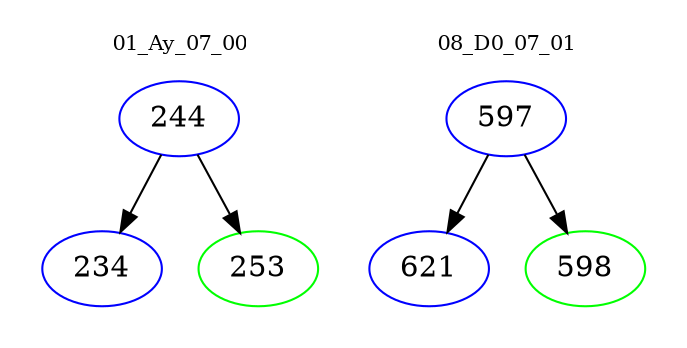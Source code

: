 digraph{
subgraph cluster_0 {
color = white
label = "01_Ay_07_00";
fontsize=10;
T0_244 [label="244", color="blue"]
T0_244 -> T0_234 [color="black"]
T0_234 [label="234", color="blue"]
T0_244 -> T0_253 [color="black"]
T0_253 [label="253", color="green"]
}
subgraph cluster_1 {
color = white
label = "08_D0_07_01";
fontsize=10;
T1_597 [label="597", color="blue"]
T1_597 -> T1_621 [color="black"]
T1_621 [label="621", color="blue"]
T1_597 -> T1_598 [color="black"]
T1_598 [label="598", color="green"]
}
}
